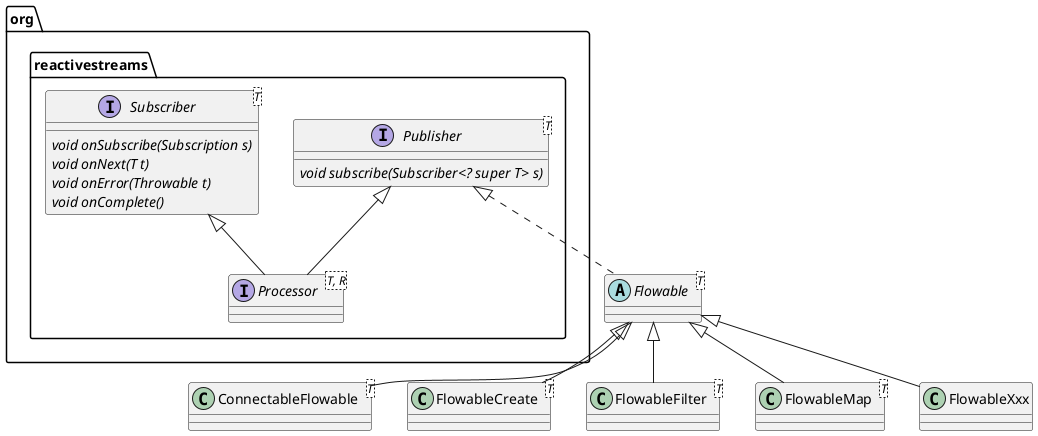 @startuml

package org.reactivestreams {
  interface Publisher<T> {
  {abstract} void subscribe(Subscriber<? super T> s)
  }

    interface Subscriber<T> {
    {abstract} void onSubscribe(Subscription s)
    {abstract} void onNext(T t)
    {abstract} void onError(Throwable t)
    {abstract} void onComplete()
    }

    interface Processor<T, R>
}

abstract class Flowable<T>

Publisher <|.. Flowable
Publisher <|-- Processor
Subscriber <|-- Processor

class ConnectableFlowable<T>
class FlowableCreate<T>
class FlowableFilter<T>
class FlowableMap<T>
class FlowableXxx

Flowable <|-- ConnectableFlowable
Flowable <|-- FlowableCreate
Flowable <|-- FlowableFilter
Flowable <|-- FlowableMap
Flowable <|-- FlowableXxx
@enduml
